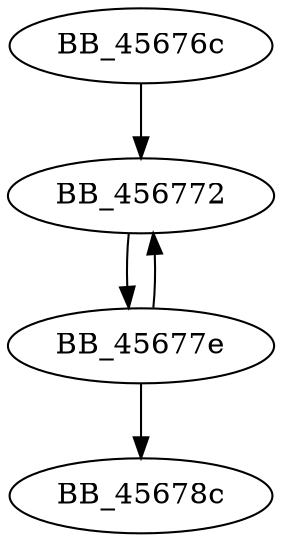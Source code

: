 DiGraph sub_45676C{
BB_45676c->BB_456772
BB_456772->BB_45677e
BB_45677e->BB_456772
BB_45677e->BB_45678c
}
